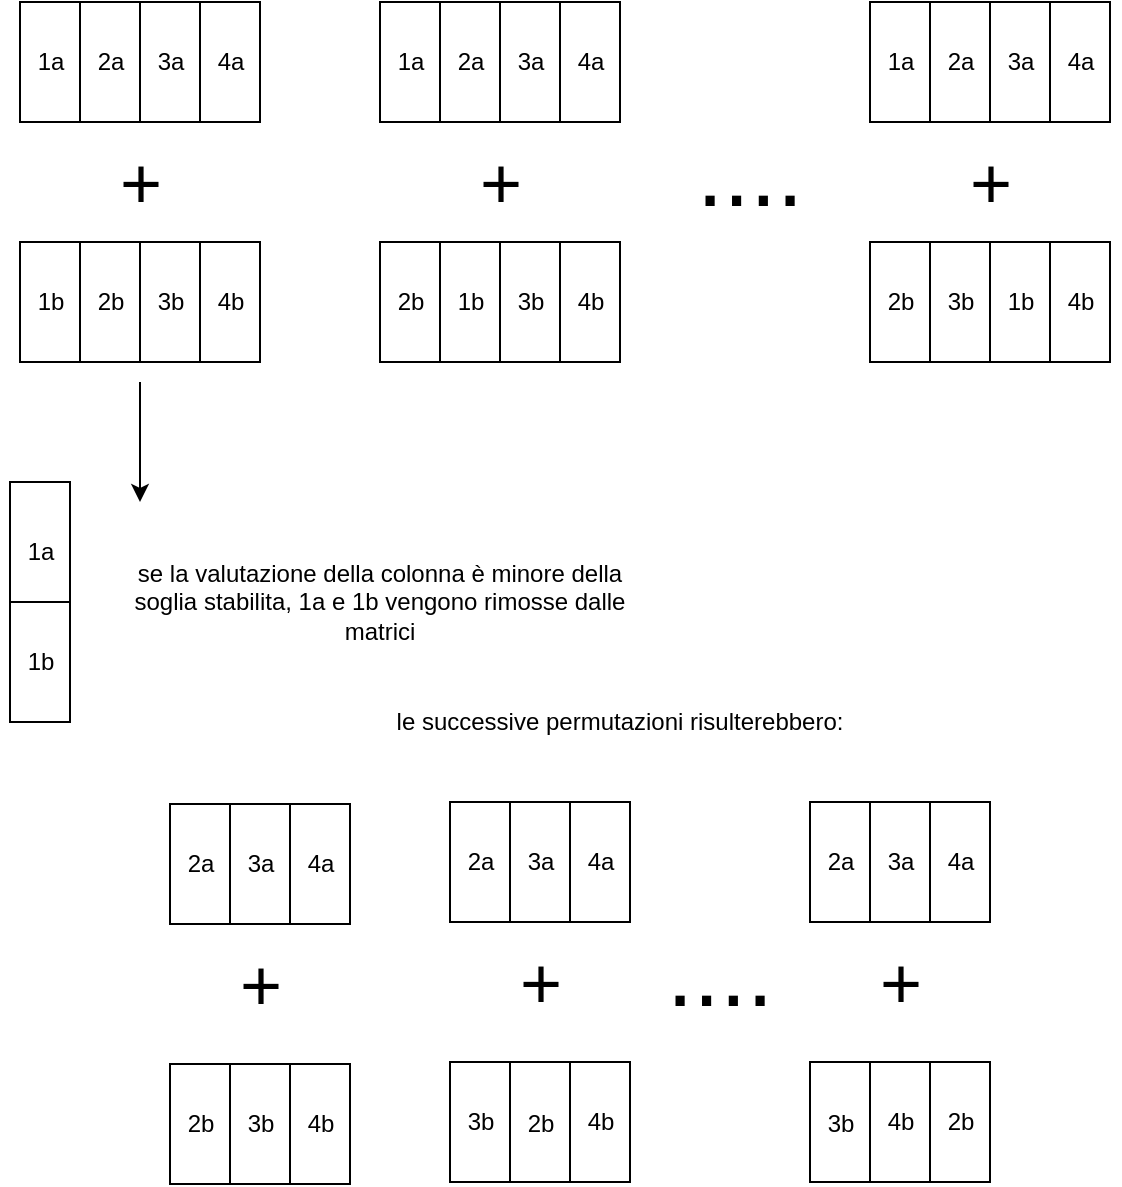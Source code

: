 <mxfile version="20.2.2" type="github">
  <diagram id="LsJ-tvc_FQfIHzTmIeyL" name="Pagina-1">
    <mxGraphModel dx="603" dy="276" grid="1" gridSize="10" guides="1" tooltips="1" connect="1" arrows="1" fold="1" page="1" pageScale="1" pageWidth="827" pageHeight="1169" math="0" shadow="0">
      <root>
        <mxCell id="0" />
        <mxCell id="1" parent="0" />
        <mxCell id="De1ImopoqIkRaQfG8N2U-136" value="" style="rounded=0;whiteSpace=wrap;html=1;fontSize=36;" vertex="1" parent="1">
          <mxGeometry x="105" y="641" width="30" height="60" as="geometry" />
        </mxCell>
        <mxCell id="De1ImopoqIkRaQfG8N2U-137" value="" style="rounded=0;whiteSpace=wrap;html=1;fontSize=36;" vertex="1" parent="1">
          <mxGeometry x="135" y="641" width="30" height="60" as="geometry" />
        </mxCell>
        <mxCell id="De1ImopoqIkRaQfG8N2U-138" value="" style="rounded=0;whiteSpace=wrap;html=1;fontSize=36;" vertex="1" parent="1">
          <mxGeometry x="165" y="641" width="30" height="60" as="geometry" />
        </mxCell>
        <mxCell id="De1ImopoqIkRaQfG8N2U-133" value="" style="rounded=0;whiteSpace=wrap;html=1;fontSize=36;" vertex="1" parent="1">
          <mxGeometry x="105" y="511" width="30" height="60" as="geometry" />
        </mxCell>
        <mxCell id="De1ImopoqIkRaQfG8N2U-134" value="" style="rounded=0;whiteSpace=wrap;html=1;fontSize=36;" vertex="1" parent="1">
          <mxGeometry x="135" y="511" width="30" height="60" as="geometry" />
        </mxCell>
        <mxCell id="De1ImopoqIkRaQfG8N2U-135" value="" style="rounded=0;whiteSpace=wrap;html=1;fontSize=36;" vertex="1" parent="1">
          <mxGeometry x="165" y="511" width="30" height="60" as="geometry" />
        </mxCell>
        <mxCell id="De1ImopoqIkRaQfG8N2U-1" value="" style="rounded=0;whiteSpace=wrap;html=1;" vertex="1" parent="1">
          <mxGeometry x="30" y="110" width="120" height="60" as="geometry" />
        </mxCell>
        <mxCell id="De1ImopoqIkRaQfG8N2U-2" value="" style="endArrow=none;html=1;rounded=0;exitX=0.25;exitY=1;exitDx=0;exitDy=0;entryX=0.25;entryY=0;entryDx=0;entryDy=0;" edge="1" parent="1" source="De1ImopoqIkRaQfG8N2U-1" target="De1ImopoqIkRaQfG8N2U-1">
          <mxGeometry width="50" height="50" relative="1" as="geometry">
            <mxPoint x="30" y="160" as="sourcePoint" />
            <mxPoint x="80" y="110" as="targetPoint" />
          </mxGeometry>
        </mxCell>
        <mxCell id="De1ImopoqIkRaQfG8N2U-3" value="" style="endArrow=none;html=1;rounded=0;entryX=0.5;entryY=0;entryDx=0;entryDy=0;exitX=0.5;exitY=1;exitDx=0;exitDy=0;" edge="1" parent="1" source="De1ImopoqIkRaQfG8N2U-1" target="De1ImopoqIkRaQfG8N2U-1">
          <mxGeometry width="50" height="50" relative="1" as="geometry">
            <mxPoint x="65" y="165" as="sourcePoint" />
            <mxPoint x="115" y="115" as="targetPoint" />
            <Array as="points" />
          </mxGeometry>
        </mxCell>
        <mxCell id="De1ImopoqIkRaQfG8N2U-4" value="" style="endArrow=none;html=1;rounded=0;entryX=0.75;entryY=0;entryDx=0;entryDy=0;exitX=0.75;exitY=1;exitDx=0;exitDy=0;" edge="1" parent="1" source="De1ImopoqIkRaQfG8N2U-1" target="De1ImopoqIkRaQfG8N2U-1">
          <mxGeometry width="50" height="50" relative="1" as="geometry">
            <mxPoint x="130" y="220" as="sourcePoint" />
            <mxPoint x="180" y="170" as="targetPoint" />
          </mxGeometry>
        </mxCell>
        <mxCell id="De1ImopoqIkRaQfG8N2U-5" value="1a" style="text;html=1;resizable=0;autosize=1;align=center;verticalAlign=middle;points=[];fillColor=none;strokeColor=none;rounded=0;" vertex="1" parent="1">
          <mxGeometry x="25" y="125" width="40" height="30" as="geometry" />
        </mxCell>
        <mxCell id="De1ImopoqIkRaQfG8N2U-6" value="2a" style="text;html=1;resizable=0;autosize=1;align=center;verticalAlign=middle;points=[];fillColor=none;strokeColor=none;rounded=0;" vertex="1" parent="1">
          <mxGeometry x="55" y="125" width="40" height="30" as="geometry" />
        </mxCell>
        <mxCell id="De1ImopoqIkRaQfG8N2U-7" value="3a" style="text;html=1;resizable=0;autosize=1;align=center;verticalAlign=middle;points=[];fillColor=none;strokeColor=none;rounded=0;" vertex="1" parent="1">
          <mxGeometry x="85" y="125" width="40" height="30" as="geometry" />
        </mxCell>
        <mxCell id="De1ImopoqIkRaQfG8N2U-8" value="4a" style="text;html=1;resizable=0;autosize=1;align=center;verticalAlign=middle;points=[];fillColor=none;strokeColor=none;rounded=0;" vertex="1" parent="1">
          <mxGeometry x="115" y="125" width="40" height="30" as="geometry" />
        </mxCell>
        <mxCell id="De1ImopoqIkRaQfG8N2U-9" value="" style="rounded=0;whiteSpace=wrap;html=1;" vertex="1" parent="1">
          <mxGeometry x="210" y="110" width="120" height="60" as="geometry" />
        </mxCell>
        <mxCell id="De1ImopoqIkRaQfG8N2U-10" value="" style="endArrow=none;html=1;rounded=0;exitX=0.25;exitY=1;exitDx=0;exitDy=0;entryX=0.25;entryY=0;entryDx=0;entryDy=0;" edge="1" parent="1" source="De1ImopoqIkRaQfG8N2U-9" target="De1ImopoqIkRaQfG8N2U-9">
          <mxGeometry width="50" height="50" relative="1" as="geometry">
            <mxPoint x="210" y="160" as="sourcePoint" />
            <mxPoint x="260" y="110" as="targetPoint" />
          </mxGeometry>
        </mxCell>
        <mxCell id="De1ImopoqIkRaQfG8N2U-11" value="" style="endArrow=none;html=1;rounded=0;entryX=0.5;entryY=0;entryDx=0;entryDy=0;exitX=0.5;exitY=1;exitDx=0;exitDy=0;" edge="1" parent="1" source="De1ImopoqIkRaQfG8N2U-9" target="De1ImopoqIkRaQfG8N2U-9">
          <mxGeometry width="50" height="50" relative="1" as="geometry">
            <mxPoint x="245" y="165" as="sourcePoint" />
            <mxPoint x="295" y="115" as="targetPoint" />
            <Array as="points" />
          </mxGeometry>
        </mxCell>
        <mxCell id="De1ImopoqIkRaQfG8N2U-12" value="" style="endArrow=none;html=1;rounded=0;entryX=0.75;entryY=0;entryDx=0;entryDy=0;exitX=0.75;exitY=1;exitDx=0;exitDy=0;" edge="1" parent="1" source="De1ImopoqIkRaQfG8N2U-9" target="De1ImopoqIkRaQfG8N2U-9">
          <mxGeometry width="50" height="50" relative="1" as="geometry">
            <mxPoint x="310" y="220" as="sourcePoint" />
            <mxPoint x="360" y="170" as="targetPoint" />
          </mxGeometry>
        </mxCell>
        <mxCell id="De1ImopoqIkRaQfG8N2U-13" value="1a" style="text;html=1;resizable=0;autosize=1;align=center;verticalAlign=middle;points=[];fillColor=none;strokeColor=none;rounded=0;" vertex="1" parent="1">
          <mxGeometry x="205" y="125" width="40" height="30" as="geometry" />
        </mxCell>
        <mxCell id="De1ImopoqIkRaQfG8N2U-14" value="2a" style="text;html=1;resizable=0;autosize=1;align=center;verticalAlign=middle;points=[];fillColor=none;strokeColor=none;rounded=0;" vertex="1" parent="1">
          <mxGeometry x="235" y="125" width="40" height="30" as="geometry" />
        </mxCell>
        <mxCell id="De1ImopoqIkRaQfG8N2U-15" value="3a" style="text;html=1;resizable=0;autosize=1;align=center;verticalAlign=middle;points=[];fillColor=none;strokeColor=none;rounded=0;" vertex="1" parent="1">
          <mxGeometry x="265" y="125" width="40" height="30" as="geometry" />
        </mxCell>
        <mxCell id="De1ImopoqIkRaQfG8N2U-16" value="4a" style="text;html=1;resizable=0;autosize=1;align=center;verticalAlign=middle;points=[];fillColor=none;strokeColor=none;rounded=0;" vertex="1" parent="1">
          <mxGeometry x="295" y="125" width="40" height="30" as="geometry" />
        </mxCell>
        <mxCell id="De1ImopoqIkRaQfG8N2U-17" value="" style="rounded=0;whiteSpace=wrap;html=1;" vertex="1" parent="1">
          <mxGeometry x="455" y="110" width="120" height="60" as="geometry" />
        </mxCell>
        <mxCell id="De1ImopoqIkRaQfG8N2U-18" value="" style="endArrow=none;html=1;rounded=0;exitX=0.25;exitY=1;exitDx=0;exitDy=0;entryX=0.25;entryY=0;entryDx=0;entryDy=0;" edge="1" parent="1" source="De1ImopoqIkRaQfG8N2U-17" target="De1ImopoqIkRaQfG8N2U-17">
          <mxGeometry width="50" height="50" relative="1" as="geometry">
            <mxPoint x="455" y="160" as="sourcePoint" />
            <mxPoint x="505" y="110" as="targetPoint" />
          </mxGeometry>
        </mxCell>
        <mxCell id="De1ImopoqIkRaQfG8N2U-19" value="" style="endArrow=none;html=1;rounded=0;entryX=0.5;entryY=0;entryDx=0;entryDy=0;exitX=0.5;exitY=1;exitDx=0;exitDy=0;" edge="1" parent="1" source="De1ImopoqIkRaQfG8N2U-17" target="De1ImopoqIkRaQfG8N2U-17">
          <mxGeometry width="50" height="50" relative="1" as="geometry">
            <mxPoint x="490" y="165" as="sourcePoint" />
            <mxPoint x="540" y="115" as="targetPoint" />
            <Array as="points" />
          </mxGeometry>
        </mxCell>
        <mxCell id="De1ImopoqIkRaQfG8N2U-20" value="" style="endArrow=none;html=1;rounded=0;entryX=0.75;entryY=0;entryDx=0;entryDy=0;exitX=0.75;exitY=1;exitDx=0;exitDy=0;" edge="1" parent="1" source="De1ImopoqIkRaQfG8N2U-17" target="De1ImopoqIkRaQfG8N2U-17">
          <mxGeometry width="50" height="50" relative="1" as="geometry">
            <mxPoint x="555" y="220" as="sourcePoint" />
            <mxPoint x="605" y="170" as="targetPoint" />
          </mxGeometry>
        </mxCell>
        <mxCell id="De1ImopoqIkRaQfG8N2U-21" value="1a" style="text;html=1;resizable=0;autosize=1;align=center;verticalAlign=middle;points=[];fillColor=none;strokeColor=none;rounded=0;" vertex="1" parent="1">
          <mxGeometry x="450" y="125" width="40" height="30" as="geometry" />
        </mxCell>
        <mxCell id="De1ImopoqIkRaQfG8N2U-22" value="2a" style="text;html=1;resizable=0;autosize=1;align=center;verticalAlign=middle;points=[];fillColor=none;strokeColor=none;rounded=0;" vertex="1" parent="1">
          <mxGeometry x="480" y="125" width="40" height="30" as="geometry" />
        </mxCell>
        <mxCell id="De1ImopoqIkRaQfG8N2U-23" value="3a" style="text;html=1;resizable=0;autosize=1;align=center;verticalAlign=middle;points=[];fillColor=none;strokeColor=none;rounded=0;" vertex="1" parent="1">
          <mxGeometry x="510" y="125" width="40" height="30" as="geometry" />
        </mxCell>
        <mxCell id="De1ImopoqIkRaQfG8N2U-24" value="4a" style="text;html=1;resizable=0;autosize=1;align=center;verticalAlign=middle;points=[];fillColor=none;strokeColor=none;rounded=0;" vertex="1" parent="1">
          <mxGeometry x="540" y="125" width="40" height="30" as="geometry" />
        </mxCell>
        <mxCell id="De1ImopoqIkRaQfG8N2U-33" value="" style="rounded=0;whiteSpace=wrap;html=1;" vertex="1" parent="1">
          <mxGeometry x="30" y="230" width="120" height="60" as="geometry" />
        </mxCell>
        <mxCell id="De1ImopoqIkRaQfG8N2U-34" value="" style="endArrow=none;html=1;rounded=0;exitX=0.25;exitY=1;exitDx=0;exitDy=0;entryX=0.25;entryY=0;entryDx=0;entryDy=0;" edge="1" parent="1" source="De1ImopoqIkRaQfG8N2U-33" target="De1ImopoqIkRaQfG8N2U-33">
          <mxGeometry width="50" height="50" relative="1" as="geometry">
            <mxPoint x="30" y="280" as="sourcePoint" />
            <mxPoint x="80" y="230" as="targetPoint" />
          </mxGeometry>
        </mxCell>
        <mxCell id="De1ImopoqIkRaQfG8N2U-35" value="" style="endArrow=none;html=1;rounded=0;entryX=0.5;entryY=0;entryDx=0;entryDy=0;exitX=0.5;exitY=1;exitDx=0;exitDy=0;" edge="1" parent="1" source="De1ImopoqIkRaQfG8N2U-33" target="De1ImopoqIkRaQfG8N2U-33">
          <mxGeometry width="50" height="50" relative="1" as="geometry">
            <mxPoint x="65" y="285" as="sourcePoint" />
            <mxPoint x="115" y="235" as="targetPoint" />
            <Array as="points" />
          </mxGeometry>
        </mxCell>
        <mxCell id="De1ImopoqIkRaQfG8N2U-36" value="" style="endArrow=none;html=1;rounded=0;entryX=0.75;entryY=0;entryDx=0;entryDy=0;exitX=0.75;exitY=1;exitDx=0;exitDy=0;" edge="1" parent="1" source="De1ImopoqIkRaQfG8N2U-33" target="De1ImopoqIkRaQfG8N2U-33">
          <mxGeometry width="50" height="50" relative="1" as="geometry">
            <mxPoint x="130" y="340" as="sourcePoint" />
            <mxPoint x="180" y="290" as="targetPoint" />
          </mxGeometry>
        </mxCell>
        <mxCell id="De1ImopoqIkRaQfG8N2U-37" value="1b" style="text;html=1;resizable=0;autosize=1;align=center;verticalAlign=middle;points=[];fillColor=none;strokeColor=none;rounded=0;" vertex="1" parent="1">
          <mxGeometry x="25" y="245" width="40" height="30" as="geometry" />
        </mxCell>
        <mxCell id="De1ImopoqIkRaQfG8N2U-38" value="2b" style="text;html=1;resizable=0;autosize=1;align=center;verticalAlign=middle;points=[];fillColor=none;strokeColor=none;rounded=0;" vertex="1" parent="1">
          <mxGeometry x="55" y="245" width="40" height="30" as="geometry" />
        </mxCell>
        <mxCell id="De1ImopoqIkRaQfG8N2U-39" value="3b" style="text;html=1;resizable=0;autosize=1;align=center;verticalAlign=middle;points=[];fillColor=none;strokeColor=none;rounded=0;" vertex="1" parent="1">
          <mxGeometry x="85" y="245" width="40" height="30" as="geometry" />
        </mxCell>
        <mxCell id="De1ImopoqIkRaQfG8N2U-40" value="4b" style="text;html=1;resizable=0;autosize=1;align=center;verticalAlign=middle;points=[];fillColor=none;strokeColor=none;rounded=0;" vertex="1" parent="1">
          <mxGeometry x="115" y="245" width="40" height="30" as="geometry" />
        </mxCell>
        <mxCell id="De1ImopoqIkRaQfG8N2U-41" value="&lt;font style=&quot;font-size: 36px;&quot;&gt;+&lt;/font&gt;" style="text;html=1;resizable=0;autosize=1;align=center;verticalAlign=middle;points=[];fillColor=none;strokeColor=none;rounded=0;" vertex="1" parent="1">
          <mxGeometry x="70" y="170" width="40" height="60" as="geometry" />
        </mxCell>
        <mxCell id="De1ImopoqIkRaQfG8N2U-42" value="" style="rounded=0;whiteSpace=wrap;html=1;" vertex="1" parent="1">
          <mxGeometry x="210" y="230" width="120" height="60" as="geometry" />
        </mxCell>
        <mxCell id="De1ImopoqIkRaQfG8N2U-43" value="" style="endArrow=none;html=1;rounded=0;exitX=0.25;exitY=1;exitDx=0;exitDy=0;entryX=0.25;entryY=0;entryDx=0;entryDy=0;" edge="1" parent="1" source="De1ImopoqIkRaQfG8N2U-42" target="De1ImopoqIkRaQfG8N2U-42">
          <mxGeometry width="50" height="50" relative="1" as="geometry">
            <mxPoint x="210" y="280" as="sourcePoint" />
            <mxPoint x="260" y="230" as="targetPoint" />
          </mxGeometry>
        </mxCell>
        <mxCell id="De1ImopoqIkRaQfG8N2U-44" value="" style="endArrow=none;html=1;rounded=0;entryX=0.5;entryY=0;entryDx=0;entryDy=0;exitX=0.5;exitY=1;exitDx=0;exitDy=0;" edge="1" parent="1" source="De1ImopoqIkRaQfG8N2U-42" target="De1ImopoqIkRaQfG8N2U-42">
          <mxGeometry width="50" height="50" relative="1" as="geometry">
            <mxPoint x="245" y="285" as="sourcePoint" />
            <mxPoint x="295" y="235" as="targetPoint" />
            <Array as="points" />
          </mxGeometry>
        </mxCell>
        <mxCell id="De1ImopoqIkRaQfG8N2U-45" value="" style="endArrow=none;html=1;rounded=0;entryX=0.75;entryY=0;entryDx=0;entryDy=0;exitX=0.75;exitY=1;exitDx=0;exitDy=0;" edge="1" parent="1" source="De1ImopoqIkRaQfG8N2U-42" target="De1ImopoqIkRaQfG8N2U-42">
          <mxGeometry width="50" height="50" relative="1" as="geometry">
            <mxPoint x="310" y="340" as="sourcePoint" />
            <mxPoint x="360" y="290" as="targetPoint" />
          </mxGeometry>
        </mxCell>
        <mxCell id="De1ImopoqIkRaQfG8N2U-46" value="1b" style="text;html=1;resizable=0;autosize=1;align=center;verticalAlign=middle;points=[];fillColor=none;strokeColor=none;rounded=0;" vertex="1" parent="1">
          <mxGeometry x="235" y="245" width="40" height="30" as="geometry" />
        </mxCell>
        <mxCell id="De1ImopoqIkRaQfG8N2U-47" value="2b" style="text;html=1;resizable=0;autosize=1;align=center;verticalAlign=middle;points=[];fillColor=none;strokeColor=none;rounded=0;" vertex="1" parent="1">
          <mxGeometry x="205" y="245" width="40" height="30" as="geometry" />
        </mxCell>
        <mxCell id="De1ImopoqIkRaQfG8N2U-48" value="3b" style="text;html=1;resizable=0;autosize=1;align=center;verticalAlign=middle;points=[];fillColor=none;strokeColor=none;rounded=0;" vertex="1" parent="1">
          <mxGeometry x="265" y="245" width="40" height="30" as="geometry" />
        </mxCell>
        <mxCell id="De1ImopoqIkRaQfG8N2U-49" value="4b" style="text;html=1;resizable=0;autosize=1;align=center;verticalAlign=middle;points=[];fillColor=none;strokeColor=none;rounded=0;" vertex="1" parent="1">
          <mxGeometry x="295" y="245" width="40" height="30" as="geometry" />
        </mxCell>
        <mxCell id="De1ImopoqIkRaQfG8N2U-50" value="" style="rounded=0;whiteSpace=wrap;html=1;" vertex="1" parent="1">
          <mxGeometry x="455" y="230" width="120" height="60" as="geometry" />
        </mxCell>
        <mxCell id="De1ImopoqIkRaQfG8N2U-51" value="" style="endArrow=none;html=1;rounded=0;exitX=0.25;exitY=1;exitDx=0;exitDy=0;entryX=0.25;entryY=0;entryDx=0;entryDy=0;" edge="1" parent="1" source="De1ImopoqIkRaQfG8N2U-50" target="De1ImopoqIkRaQfG8N2U-50">
          <mxGeometry width="50" height="50" relative="1" as="geometry">
            <mxPoint x="455" y="280" as="sourcePoint" />
            <mxPoint x="505" y="230" as="targetPoint" />
          </mxGeometry>
        </mxCell>
        <mxCell id="De1ImopoqIkRaQfG8N2U-52" value="" style="endArrow=none;html=1;rounded=0;entryX=0.5;entryY=0;entryDx=0;entryDy=0;exitX=0.5;exitY=1;exitDx=0;exitDy=0;" edge="1" parent="1" source="De1ImopoqIkRaQfG8N2U-50" target="De1ImopoqIkRaQfG8N2U-50">
          <mxGeometry width="50" height="50" relative="1" as="geometry">
            <mxPoint x="490" y="285" as="sourcePoint" />
            <mxPoint x="540" y="235" as="targetPoint" />
            <Array as="points" />
          </mxGeometry>
        </mxCell>
        <mxCell id="De1ImopoqIkRaQfG8N2U-53" value="" style="endArrow=none;html=1;rounded=0;entryX=0.75;entryY=0;entryDx=0;entryDy=0;exitX=0.75;exitY=1;exitDx=0;exitDy=0;" edge="1" parent="1" source="De1ImopoqIkRaQfG8N2U-50" target="De1ImopoqIkRaQfG8N2U-50">
          <mxGeometry width="50" height="50" relative="1" as="geometry">
            <mxPoint x="555" y="340" as="sourcePoint" />
            <mxPoint x="605" y="290" as="targetPoint" />
          </mxGeometry>
        </mxCell>
        <mxCell id="De1ImopoqIkRaQfG8N2U-54" value="1b" style="text;html=1;resizable=0;autosize=1;align=center;verticalAlign=middle;points=[];fillColor=none;strokeColor=none;rounded=0;" vertex="1" parent="1">
          <mxGeometry x="510" y="245" width="40" height="30" as="geometry" />
        </mxCell>
        <mxCell id="De1ImopoqIkRaQfG8N2U-55" value="2b" style="text;html=1;resizable=0;autosize=1;align=center;verticalAlign=middle;points=[];fillColor=none;strokeColor=none;rounded=0;" vertex="1" parent="1">
          <mxGeometry x="450" y="245" width="40" height="30" as="geometry" />
        </mxCell>
        <mxCell id="De1ImopoqIkRaQfG8N2U-56" value="3b" style="text;html=1;resizable=0;autosize=1;align=center;verticalAlign=middle;points=[];fillColor=none;strokeColor=none;rounded=0;" vertex="1" parent="1">
          <mxGeometry x="480" y="245" width="40" height="30" as="geometry" />
        </mxCell>
        <mxCell id="De1ImopoqIkRaQfG8N2U-57" value="4b" style="text;html=1;resizable=0;autosize=1;align=center;verticalAlign=middle;points=[];fillColor=none;strokeColor=none;rounded=0;" vertex="1" parent="1">
          <mxGeometry x="540" y="245" width="40" height="30" as="geometry" />
        </mxCell>
        <mxCell id="De1ImopoqIkRaQfG8N2U-66" value="&lt;font style=&quot;font-size: 36px;&quot;&gt;+&lt;/font&gt;" style="text;html=1;resizable=0;autosize=1;align=center;verticalAlign=middle;points=[];fillColor=none;strokeColor=none;rounded=0;" vertex="1" parent="1">
          <mxGeometry x="250" y="170" width="40" height="60" as="geometry" />
        </mxCell>
        <mxCell id="De1ImopoqIkRaQfG8N2U-67" value="&lt;font style=&quot;font-size: 36px;&quot;&gt;+&lt;/font&gt;" style="text;html=1;resizable=0;autosize=1;align=center;verticalAlign=middle;points=[];fillColor=none;strokeColor=none;rounded=0;" vertex="1" parent="1">
          <mxGeometry x="495" y="170" width="40" height="60" as="geometry" />
        </mxCell>
        <mxCell id="De1ImopoqIkRaQfG8N2U-69" value="" style="rounded=0;whiteSpace=wrap;html=1;fontSize=36;" vertex="1" parent="1">
          <mxGeometry x="25" y="350" width="30" height="60" as="geometry" />
        </mxCell>
        <mxCell id="De1ImopoqIkRaQfG8N2U-70" value="" style="rounded=0;whiteSpace=wrap;html=1;fontSize=36;" vertex="1" parent="1">
          <mxGeometry x="25" y="410" width="30" height="60" as="geometry" />
        </mxCell>
        <mxCell id="De1ImopoqIkRaQfG8N2U-72" value="1a" style="text;html=1;resizable=0;autosize=1;align=center;verticalAlign=middle;points=[];fillColor=none;strokeColor=none;rounded=0;" vertex="1" parent="1">
          <mxGeometry x="20" y="370" width="40" height="30" as="geometry" />
        </mxCell>
        <mxCell id="De1ImopoqIkRaQfG8N2U-73" value="1b" style="text;html=1;resizable=0;autosize=1;align=center;verticalAlign=middle;points=[];fillColor=none;strokeColor=none;rounded=0;" vertex="1" parent="1">
          <mxGeometry x="20" y="425" width="40" height="30" as="geometry" />
        </mxCell>
        <mxCell id="De1ImopoqIkRaQfG8N2U-74" value="se la valutazione della colonna è minore della soglia stabilita, 1a e 1b vengono rimosse dalle matrici" style="text;html=1;strokeColor=none;fillColor=none;align=center;verticalAlign=middle;whiteSpace=wrap;rounded=0;fontSize=12;" vertex="1" parent="1">
          <mxGeometry x="80" y="395" width="260" height="30" as="geometry" />
        </mxCell>
        <mxCell id="De1ImopoqIkRaQfG8N2U-80" value="2a" style="text;html=1;resizable=0;autosize=1;align=center;verticalAlign=middle;points=[];fillColor=none;strokeColor=none;rounded=0;" vertex="1" parent="1">
          <mxGeometry x="100" y="526" width="40" height="30" as="geometry" />
        </mxCell>
        <mxCell id="De1ImopoqIkRaQfG8N2U-81" value="3a" style="text;html=1;resizable=0;autosize=1;align=center;verticalAlign=middle;points=[];fillColor=none;strokeColor=none;rounded=0;" vertex="1" parent="1">
          <mxGeometry x="130" y="526" width="40" height="30" as="geometry" />
        </mxCell>
        <mxCell id="De1ImopoqIkRaQfG8N2U-82" value="4a" style="text;html=1;resizable=0;autosize=1;align=center;verticalAlign=middle;points=[];fillColor=none;strokeColor=none;rounded=0;" vertex="1" parent="1">
          <mxGeometry x="160" y="526" width="40" height="30" as="geometry" />
        </mxCell>
        <mxCell id="De1ImopoqIkRaQfG8N2U-104" value="2b" style="text;html=1;resizable=0;autosize=1;align=center;verticalAlign=middle;points=[];fillColor=none;strokeColor=none;rounded=0;" vertex="1" parent="1">
          <mxGeometry x="100" y="656" width="40" height="30" as="geometry" />
        </mxCell>
        <mxCell id="De1ImopoqIkRaQfG8N2U-105" value="3b" style="text;html=1;resizable=0;autosize=1;align=center;verticalAlign=middle;points=[];fillColor=none;strokeColor=none;rounded=0;" vertex="1" parent="1">
          <mxGeometry x="130" y="656" width="40" height="30" as="geometry" />
        </mxCell>
        <mxCell id="De1ImopoqIkRaQfG8N2U-106" value="4b" style="text;html=1;resizable=0;autosize=1;align=center;verticalAlign=middle;points=[];fillColor=none;strokeColor=none;rounded=0;" vertex="1" parent="1">
          <mxGeometry x="160" y="656" width="40" height="30" as="geometry" />
        </mxCell>
        <mxCell id="De1ImopoqIkRaQfG8N2U-123" value="&lt;font style=&quot;font-size: 36px;&quot;&gt;+&lt;/font&gt;" style="text;html=1;resizable=0;autosize=1;align=center;verticalAlign=middle;points=[];fillColor=none;strokeColor=none;rounded=0;" vertex="1" parent="1">
          <mxGeometry x="130" y="571" width="40" height="60" as="geometry" />
        </mxCell>
        <mxCell id="De1ImopoqIkRaQfG8N2U-126" value="le successive permutazioni risulterebbero:" style="text;html=1;strokeColor=none;fillColor=none;align=center;verticalAlign=middle;whiteSpace=wrap;rounded=0;fontSize=12;" vertex="1" parent="1">
          <mxGeometry x="180" y="455" width="300" height="30" as="geometry" />
        </mxCell>
        <mxCell id="De1ImopoqIkRaQfG8N2U-139" value="" style="rounded=0;whiteSpace=wrap;html=1;fontSize=36;" vertex="1" parent="1">
          <mxGeometry x="245" y="640" width="30" height="60" as="geometry" />
        </mxCell>
        <mxCell id="De1ImopoqIkRaQfG8N2U-140" value="" style="rounded=0;whiteSpace=wrap;html=1;fontSize=36;" vertex="1" parent="1">
          <mxGeometry x="275" y="640" width="30" height="60" as="geometry" />
        </mxCell>
        <mxCell id="De1ImopoqIkRaQfG8N2U-141" value="" style="rounded=0;whiteSpace=wrap;html=1;fontSize=36;" vertex="1" parent="1">
          <mxGeometry x="305" y="640" width="30" height="60" as="geometry" />
        </mxCell>
        <mxCell id="De1ImopoqIkRaQfG8N2U-142" value="" style="rounded=0;whiteSpace=wrap;html=1;fontSize=36;" vertex="1" parent="1">
          <mxGeometry x="245" y="510" width="30" height="60" as="geometry" />
        </mxCell>
        <mxCell id="De1ImopoqIkRaQfG8N2U-143" value="" style="rounded=0;whiteSpace=wrap;html=1;fontSize=36;" vertex="1" parent="1">
          <mxGeometry x="275" y="510" width="30" height="60" as="geometry" />
        </mxCell>
        <mxCell id="De1ImopoqIkRaQfG8N2U-144" value="" style="rounded=0;whiteSpace=wrap;html=1;fontSize=36;" vertex="1" parent="1">
          <mxGeometry x="305" y="510" width="30" height="60" as="geometry" />
        </mxCell>
        <mxCell id="De1ImopoqIkRaQfG8N2U-145" value="2a" style="text;html=1;resizable=0;autosize=1;align=center;verticalAlign=middle;points=[];fillColor=none;strokeColor=none;rounded=0;" vertex="1" parent="1">
          <mxGeometry x="240" y="525" width="40" height="30" as="geometry" />
        </mxCell>
        <mxCell id="De1ImopoqIkRaQfG8N2U-146" value="3a" style="text;html=1;resizable=0;autosize=1;align=center;verticalAlign=middle;points=[];fillColor=none;strokeColor=none;rounded=0;" vertex="1" parent="1">
          <mxGeometry x="270" y="525" width="40" height="30" as="geometry" />
        </mxCell>
        <mxCell id="De1ImopoqIkRaQfG8N2U-147" value="4a" style="text;html=1;resizable=0;autosize=1;align=center;verticalAlign=middle;points=[];fillColor=none;strokeColor=none;rounded=0;" vertex="1" parent="1">
          <mxGeometry x="300" y="525" width="40" height="30" as="geometry" />
        </mxCell>
        <mxCell id="De1ImopoqIkRaQfG8N2U-148" value="2b" style="text;html=1;resizable=0;autosize=1;align=center;verticalAlign=middle;points=[];fillColor=none;strokeColor=none;rounded=0;" vertex="1" parent="1">
          <mxGeometry x="270" y="656" width="40" height="30" as="geometry" />
        </mxCell>
        <mxCell id="De1ImopoqIkRaQfG8N2U-149" value="3b" style="text;html=1;resizable=0;autosize=1;align=center;verticalAlign=middle;points=[];fillColor=none;strokeColor=none;rounded=0;" vertex="1" parent="1">
          <mxGeometry x="240" y="655" width="40" height="30" as="geometry" />
        </mxCell>
        <mxCell id="De1ImopoqIkRaQfG8N2U-150" value="4b" style="text;html=1;resizable=0;autosize=1;align=center;verticalAlign=middle;points=[];fillColor=none;strokeColor=none;rounded=0;" vertex="1" parent="1">
          <mxGeometry x="300" y="655" width="40" height="30" as="geometry" />
        </mxCell>
        <mxCell id="De1ImopoqIkRaQfG8N2U-151" value="&lt;font style=&quot;font-size: 36px;&quot;&gt;+&lt;/font&gt;" style="text;html=1;resizable=0;autosize=1;align=center;verticalAlign=middle;points=[];fillColor=none;strokeColor=none;rounded=0;" vertex="1" parent="1">
          <mxGeometry x="270" y="570" width="40" height="60" as="geometry" />
        </mxCell>
        <mxCell id="De1ImopoqIkRaQfG8N2U-152" value="" style="rounded=0;whiteSpace=wrap;html=1;fontSize=36;" vertex="1" parent="1">
          <mxGeometry x="425" y="640" width="30" height="60" as="geometry" />
        </mxCell>
        <mxCell id="De1ImopoqIkRaQfG8N2U-153" value="" style="rounded=0;whiteSpace=wrap;html=1;fontSize=36;" vertex="1" parent="1">
          <mxGeometry x="455" y="640" width="30" height="60" as="geometry" />
        </mxCell>
        <mxCell id="De1ImopoqIkRaQfG8N2U-154" value="" style="rounded=0;whiteSpace=wrap;html=1;fontSize=36;" vertex="1" parent="1">
          <mxGeometry x="485" y="640" width="30" height="60" as="geometry" />
        </mxCell>
        <mxCell id="De1ImopoqIkRaQfG8N2U-155" value="" style="rounded=0;whiteSpace=wrap;html=1;fontSize=36;" vertex="1" parent="1">
          <mxGeometry x="425" y="510" width="30" height="60" as="geometry" />
        </mxCell>
        <mxCell id="De1ImopoqIkRaQfG8N2U-156" value="" style="rounded=0;whiteSpace=wrap;html=1;fontSize=36;" vertex="1" parent="1">
          <mxGeometry x="455" y="510" width="30" height="60" as="geometry" />
        </mxCell>
        <mxCell id="De1ImopoqIkRaQfG8N2U-157" value="" style="rounded=0;whiteSpace=wrap;html=1;fontSize=36;" vertex="1" parent="1">
          <mxGeometry x="485" y="510" width="30" height="60" as="geometry" />
        </mxCell>
        <mxCell id="De1ImopoqIkRaQfG8N2U-158" value="2a" style="text;html=1;resizable=0;autosize=1;align=center;verticalAlign=middle;points=[];fillColor=none;strokeColor=none;rounded=0;" vertex="1" parent="1">
          <mxGeometry x="420" y="525" width="40" height="30" as="geometry" />
        </mxCell>
        <mxCell id="De1ImopoqIkRaQfG8N2U-159" value="3a" style="text;html=1;resizable=0;autosize=1;align=center;verticalAlign=middle;points=[];fillColor=none;strokeColor=none;rounded=0;" vertex="1" parent="1">
          <mxGeometry x="450" y="525" width="40" height="30" as="geometry" />
        </mxCell>
        <mxCell id="De1ImopoqIkRaQfG8N2U-160" value="4a" style="text;html=1;resizable=0;autosize=1;align=center;verticalAlign=middle;points=[];fillColor=none;strokeColor=none;rounded=0;" vertex="1" parent="1">
          <mxGeometry x="480" y="525" width="40" height="30" as="geometry" />
        </mxCell>
        <mxCell id="De1ImopoqIkRaQfG8N2U-161" value="2b" style="text;html=1;resizable=0;autosize=1;align=center;verticalAlign=middle;points=[];fillColor=none;strokeColor=none;rounded=0;" vertex="1" parent="1">
          <mxGeometry x="480" y="655" width="40" height="30" as="geometry" />
        </mxCell>
        <mxCell id="De1ImopoqIkRaQfG8N2U-162" value="3b" style="text;html=1;resizable=0;autosize=1;align=center;verticalAlign=middle;points=[];fillColor=none;strokeColor=none;rounded=0;" vertex="1" parent="1">
          <mxGeometry x="420" y="656" width="40" height="30" as="geometry" />
        </mxCell>
        <mxCell id="De1ImopoqIkRaQfG8N2U-163" value="4b" style="text;html=1;resizable=0;autosize=1;align=center;verticalAlign=middle;points=[];fillColor=none;strokeColor=none;rounded=0;" vertex="1" parent="1">
          <mxGeometry x="450" y="655" width="40" height="30" as="geometry" />
        </mxCell>
        <mxCell id="De1ImopoqIkRaQfG8N2U-164" value="&lt;font style=&quot;font-size: 36px;&quot;&gt;+&lt;/font&gt;" style="text;html=1;resizable=0;autosize=1;align=center;verticalAlign=middle;points=[];fillColor=none;strokeColor=none;rounded=0;" vertex="1" parent="1">
          <mxGeometry x="450" y="570" width="40" height="60" as="geometry" />
        </mxCell>
        <mxCell id="De1ImopoqIkRaQfG8N2U-179" value="" style="endArrow=classic;html=1;rounded=0;fontSize=12;" edge="1" parent="1">
          <mxGeometry width="50" height="50" relative="1" as="geometry">
            <mxPoint x="90" y="300" as="sourcePoint" />
            <mxPoint x="90" y="360" as="targetPoint" />
          </mxGeometry>
        </mxCell>
        <mxCell id="De1ImopoqIkRaQfG8N2U-181" value="&lt;font style=&quot;font-size: 48px;&quot;&gt;....&lt;/font&gt;" style="text;html=1;strokeColor=none;fillColor=none;align=center;verticalAlign=middle;whiteSpace=wrap;rounded=0;fontSize=12;" vertex="1" parent="1">
          <mxGeometry x="365" y="180" width="60" height="30" as="geometry" />
        </mxCell>
        <mxCell id="De1ImopoqIkRaQfG8N2U-182" value="&lt;font style=&quot;font-size: 48px;&quot;&gt;....&lt;/font&gt;" style="text;html=1;strokeColor=none;fillColor=none;align=center;verticalAlign=middle;whiteSpace=wrap;rounded=0;fontSize=12;" vertex="1" parent="1">
          <mxGeometry x="350" y="580" width="60" height="30" as="geometry" />
        </mxCell>
      </root>
    </mxGraphModel>
  </diagram>
</mxfile>
